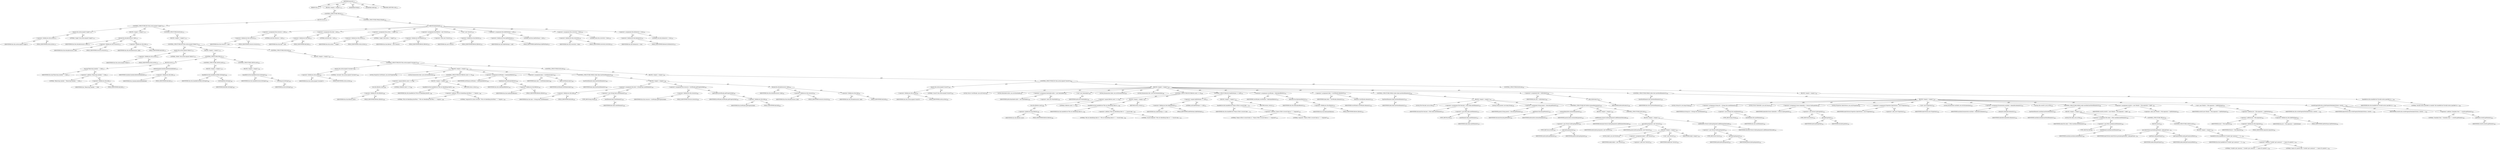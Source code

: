 digraph "execute" {  
"111669149697" [label = <(METHOD,execute)<SUB>171</SUB>> ]
"115964116992" [label = <(PARAM,this)<SUB>171</SUB>> ]
"25769803777" [label = <(BLOCK,&lt;empty&gt;,&lt;empty&gt;)<SUB>171</SUB>> ]
"47244640256" [label = <(CONTROL_STRUCTURE,TRY,try)<SUB>172</SUB>> ]
"25769803778" [label = <(BLOCK,try,try)<SUB>172</SUB>> ]
"47244640257" [label = <(CONTROL_STRUCTURE,IF,if (this.action.equals(&quot;single&quot;)))<SUB>173</SUB>> ]
"30064771084" [label = <(equals,this.action.equals(&quot;single&quot;))<SUB>173</SUB>> ]
"30064771085" [label = <(&lt;operator&gt;.fieldAccess,this.action)<SUB>173</SUB>> ]
"68719476781" [label = <(IDENTIFIER,this,this.action.equals(&quot;single&quot;))> ]
"55834574853" [label = <(FIELD_IDENTIFIER,action,action)<SUB>173</SUB>> ]
"90194313219" [label = <(LITERAL,&quot;single&quot;,this.action.equals(&quot;single&quot;))<SUB>173</SUB>> ]
"25769803779" [label = <(BLOCK,&lt;empty&gt;,&lt;empty&gt;)<SUB>173</SUB>> ]
"30064771086" [label = <(doLink,this.doLink(resource, link))<SUB>174</SUB>> ]
"68719476736" [label = <(IDENTIFIER,this,this.doLink(resource, link))<SUB>174</SUB>> ]
"30064771087" [label = <(&lt;operator&gt;.fieldAccess,this.resource)<SUB>174</SUB>> ]
"68719476782" [label = <(IDENTIFIER,this,this.doLink(resource, link))> ]
"55834574854" [label = <(FIELD_IDENTIFIER,resource,resource)<SUB>174</SUB>> ]
"30064771088" [label = <(&lt;operator&gt;.fieldAccess,this.link)<SUB>174</SUB>> ]
"68719476783" [label = <(IDENTIFIER,this,this.doLink(resource, link))> ]
"55834574855" [label = <(FIELD_IDENTIFIER,link,link)<SUB>174</SUB>> ]
"47244640258" [label = <(CONTROL_STRUCTURE,ELSE,else)<SUB>175</SUB>> ]
"25769803780" [label = <(BLOCK,&lt;empty&gt;,&lt;empty&gt;)<SUB>175</SUB>> ]
"47244640259" [label = <(CONTROL_STRUCTURE,IF,if (this.action.equals(&quot;delete&quot;)))<SUB>175</SUB>> ]
"30064771089" [label = <(equals,this.action.equals(&quot;delete&quot;))<SUB>175</SUB>> ]
"30064771090" [label = <(&lt;operator&gt;.fieldAccess,this.action)<SUB>175</SUB>> ]
"68719476784" [label = <(IDENTIFIER,this,this.action.equals(&quot;delete&quot;))> ]
"55834574856" [label = <(FIELD_IDENTIFIER,action,action)<SUB>175</SUB>> ]
"90194313220" [label = <(LITERAL,&quot;delete&quot;,this.action.equals(&quot;delete&quot;))<SUB>175</SUB>> ]
"25769803781" [label = <(BLOCK,&lt;empty&gt;,&lt;empty&gt;)<SUB>175</SUB>> ]
"47244640260" [label = <(CONTROL_STRUCTURE,TRY,try)<SUB>176</SUB>> ]
"25769803782" [label = <(BLOCK,try,try)<SUB>176</SUB>> ]
"30064771091" [label = <(log,log(&quot;Removing symlink: &quot; + link))<SUB>177</SUB>> ]
"68719476737" [label = <(IDENTIFIER,this,log(&quot;Removing symlink: &quot; + link))<SUB>177</SUB>> ]
"30064771092" [label = <(&lt;operator&gt;.addition,&quot;Removing symlink: &quot; + link)<SUB>177</SUB>> ]
"90194313221" [label = <(LITERAL,&quot;Removing symlink: &quot;,&quot;Removing symlink: &quot; + link)<SUB>177</SUB>> ]
"30064771093" [label = <(&lt;operator&gt;.fieldAccess,this.link)<SUB>177</SUB>> ]
"68719476785" [label = <(IDENTIFIER,this,&quot;Removing symlink: &quot; + link)> ]
"55834574857" [label = <(FIELD_IDENTIFIER,link,link)<SUB>177</SUB>> ]
"30064771094" [label = <(deleteSymlink,Symlink.deleteSymlink(link))<SUB>178</SUB>> ]
"68719476786" [label = <(IDENTIFIER,Symlink,Symlink.deleteSymlink(link))<SUB>178</SUB>> ]
"30064771095" [label = <(&lt;operator&gt;.fieldAccess,this.link)<SUB>178</SUB>> ]
"68719476787" [label = <(IDENTIFIER,this,Symlink.deleteSymlink(link))> ]
"55834574858" [label = <(FIELD_IDENTIFIER,link,link)<SUB>178</SUB>> ]
"47244640261" [label = <(CONTROL_STRUCTURE,CATCH,catch)<SUB>179</SUB>> ]
"25769803783" [label = <(BLOCK,&lt;empty&gt;,&lt;empty&gt;)<SUB>179</SUB>> ]
"30064771096" [label = <(handleError,this.handleError(fnfe.toString()))<SUB>180</SUB>> ]
"68719476738" [label = <(IDENTIFIER,this,this.handleError(fnfe.toString()))<SUB>180</SUB>> ]
"30064771097" [label = <(toString,fnfe.toString())<SUB>180</SUB>> ]
"68719476788" [label = <(IDENTIFIER,fnfe,fnfe.toString())<SUB>180</SUB>> ]
"47244640262" [label = <(CONTROL_STRUCTURE,CATCH,catch)<SUB>181</SUB>> ]
"25769803784" [label = <(BLOCK,&lt;empty&gt;,&lt;empty&gt;)<SUB>181</SUB>> ]
"30064771098" [label = <(handleError,this.handleError(ioe.toString()))<SUB>182</SUB>> ]
"68719476739" [label = <(IDENTIFIER,this,this.handleError(ioe.toString()))<SUB>182</SUB>> ]
"30064771099" [label = <(toString,ioe.toString())<SUB>182</SUB>> ]
"68719476789" [label = <(IDENTIFIER,ioe,ioe.toString())<SUB>182</SUB>> ]
"47244640263" [label = <(CONTROL_STRUCTURE,ELSE,else)<SUB>184</SUB>> ]
"25769803785" [label = <(BLOCK,&lt;empty&gt;,&lt;empty&gt;)<SUB>184</SUB>> ]
"47244640264" [label = <(CONTROL_STRUCTURE,IF,if (this.action.equals(&quot;recreate&quot;)))<SUB>184</SUB>> ]
"30064771100" [label = <(equals,this.action.equals(&quot;recreate&quot;))<SUB>184</SUB>> ]
"30064771101" [label = <(&lt;operator&gt;.fieldAccess,this.action)<SUB>184</SUB>> ]
"68719476790" [label = <(IDENTIFIER,this,this.action.equals(&quot;recreate&quot;))> ]
"55834574859" [label = <(FIELD_IDENTIFIER,action,action)<SUB>184</SUB>> ]
"90194313222" [label = <(LITERAL,&quot;recreate&quot;,this.action.equals(&quot;recreate&quot;))<SUB>184</SUB>> ]
"25769803786" [label = <(BLOCK,&lt;empty&gt;,&lt;empty&gt;)<SUB>184</SUB>> ]
"94489280512" [label = <(LOCAL,Properties listOfLinks: java.util.Properties)<SUB>185</SUB>> ]
"94489280513" [label = <(LOCAL,Enumeration keys: java.util.Enumeration)<SUB>186</SUB>> ]
"47244640265" [label = <(CONTROL_STRUCTURE,IF,if (fileSets.size() == 0))<SUB>188</SUB>> ]
"30064771102" [label = <(&lt;operator&gt;.equals,fileSets.size() == 0)<SUB>188</SUB>> ]
"30064771103" [label = <(size,this.fileSets.size())<SUB>188</SUB>> ]
"30064771104" [label = <(&lt;operator&gt;.fieldAccess,this.fileSets)<SUB>188</SUB>> ]
"68719476791" [label = <(IDENTIFIER,this,this.fileSets.size())> ]
"55834574860" [label = <(FIELD_IDENTIFIER,fileSets,fileSets)<SUB>188</SUB>> ]
"90194313223" [label = <(LITERAL,0,fileSets.size() == 0)<SUB>188</SUB>> ]
"25769803787" [label = <(BLOCK,&lt;empty&gt;,&lt;empty&gt;)<SUB>188</SUB>> ]
"30064771105" [label = <(handleError,this.handleError(&quot;File set identifying link fil...)<SUB>189</SUB>> ]
"68719476740" [label = <(IDENTIFIER,this,this.handleError(&quot;File set identifying link fil...)<SUB>189</SUB>> ]
"30064771106" [label = <(&lt;operator&gt;.addition,&quot;File set identifying link file(s) &quot; + &quot;require...)<SUB>189</SUB>> ]
"90194313224" [label = <(LITERAL,&quot;File set identifying link file(s) &quot;,&quot;File set identifying link file(s) &quot; + &quot;require...)<SUB>189</SUB>> ]
"90194313225" [label = <(LITERAL,&quot;required for action recreate&quot;,&quot;File set identifying link file(s) &quot; + &quot;require...)<SUB>190</SUB>> ]
"146028888064" [label = <(RETURN,return;,return;)<SUB>191</SUB>> ]
"30064771107" [label = <(&lt;operator&gt;.assignment,listOfLinks = loadLinks(fileSets))<SUB>194</SUB>> ]
"68719476792" [label = <(IDENTIFIER,listOfLinks,listOfLinks = loadLinks(fileSets))<SUB>194</SUB>> ]
"30064771108" [label = <(loadLinks,this.loadLinks(fileSets))<SUB>194</SUB>> ]
"68719476741" [label = <(IDENTIFIER,this,this.loadLinks(fileSets))<SUB>194</SUB>> ]
"30064771109" [label = <(&lt;operator&gt;.fieldAccess,this.fileSets)<SUB>194</SUB>> ]
"68719476793" [label = <(IDENTIFIER,this,this.loadLinks(fileSets))> ]
"55834574861" [label = <(FIELD_IDENTIFIER,fileSets,fileSets)<SUB>194</SUB>> ]
"30064771110" [label = <(&lt;operator&gt;.assignment,keys = listOfLinks.keys())<SUB>196</SUB>> ]
"68719476794" [label = <(IDENTIFIER,keys,keys = listOfLinks.keys())<SUB>196</SUB>> ]
"30064771111" [label = <(keys,listOfLinks.keys())<SUB>196</SUB>> ]
"68719476795" [label = <(IDENTIFIER,listOfLinks,listOfLinks.keys())<SUB>196</SUB>> ]
"47244640266" [label = <(CONTROL_STRUCTURE,WHILE,while (keys.hasMoreElements()))<SUB>198</SUB>> ]
"30064771112" [label = <(hasMoreElements,keys.hasMoreElements())<SUB>198</SUB>> ]
"68719476796" [label = <(IDENTIFIER,keys,keys.hasMoreElements())<SUB>198</SUB>> ]
"25769803788" [label = <(BLOCK,&lt;empty&gt;,&lt;empty&gt;)<SUB>198</SUB>> ]
"30064771113" [label = <(&lt;operator&gt;.assignment,this.link = (String) keys.nextElement())<SUB>199</SUB>> ]
"30064771114" [label = <(&lt;operator&gt;.fieldAccess,this.link)<SUB>199</SUB>> ]
"68719476797" [label = <(IDENTIFIER,this,this.link = (String) keys.nextElement())> ]
"55834574862" [label = <(FIELD_IDENTIFIER,link,link)<SUB>199</SUB>> ]
"30064771115" [label = <(&lt;operator&gt;.cast,(String) keys.nextElement())<SUB>199</SUB>> ]
"180388626432" [label = <(TYPE_REF,String,String)<SUB>199</SUB>> ]
"30064771116" [label = <(nextElement,keys.nextElement())<SUB>199</SUB>> ]
"68719476798" [label = <(IDENTIFIER,keys,keys.nextElement())<SUB>199</SUB>> ]
"30064771117" [label = <(&lt;operator&gt;.assignment,this.resource = listOfLinks.getProperty(link))<SUB>200</SUB>> ]
"30064771118" [label = <(&lt;operator&gt;.fieldAccess,this.resource)<SUB>200</SUB>> ]
"68719476799" [label = <(IDENTIFIER,this,this.resource = listOfLinks.getProperty(link))> ]
"55834574863" [label = <(FIELD_IDENTIFIER,resource,resource)<SUB>200</SUB>> ]
"30064771119" [label = <(getProperty,listOfLinks.getProperty(link))<SUB>200</SUB>> ]
"68719476800" [label = <(IDENTIFIER,listOfLinks,listOfLinks.getProperty(link))<SUB>200</SUB>> ]
"30064771120" [label = <(&lt;operator&gt;.fieldAccess,this.link)<SUB>200</SUB>> ]
"68719476801" [label = <(IDENTIFIER,this,listOfLinks.getProperty(link))> ]
"55834574864" [label = <(FIELD_IDENTIFIER,link,link)<SUB>200</SUB>> ]
"30064771121" [label = <(doLink,this.doLink(resource, link))<SUB>201</SUB>> ]
"68719476742" [label = <(IDENTIFIER,this,this.doLink(resource, link))<SUB>201</SUB>> ]
"30064771122" [label = <(&lt;operator&gt;.fieldAccess,this.resource)<SUB>201</SUB>> ]
"68719476802" [label = <(IDENTIFIER,this,this.doLink(resource, link))> ]
"55834574865" [label = <(FIELD_IDENTIFIER,resource,resource)<SUB>201</SUB>> ]
"30064771123" [label = <(&lt;operator&gt;.fieldAccess,this.link)<SUB>201</SUB>> ]
"68719476803" [label = <(IDENTIFIER,this,this.doLink(resource, link))> ]
"55834574866" [label = <(FIELD_IDENTIFIER,link,link)<SUB>201</SUB>> ]
"47244640267" [label = <(CONTROL_STRUCTURE,ELSE,else)<SUB>203</SUB>> ]
"25769803789" [label = <(BLOCK,&lt;empty&gt;,&lt;empty&gt;)<SUB>203</SUB>> ]
"47244640268" [label = <(CONTROL_STRUCTURE,IF,if (this.action.equals(&quot;record&quot;)))<SUB>203</SUB>> ]
"30064771124" [label = <(equals,this.action.equals(&quot;record&quot;))<SUB>203</SUB>> ]
"30064771125" [label = <(&lt;operator&gt;.fieldAccess,this.action)<SUB>203</SUB>> ]
"68719476804" [label = <(IDENTIFIER,this,this.action.equals(&quot;record&quot;))> ]
"55834574867" [label = <(FIELD_IDENTIFIER,action,action)<SUB>203</SUB>> ]
"90194313226" [label = <(LITERAL,&quot;record&quot;,this.action.equals(&quot;record&quot;))<SUB>203</SUB>> ]
"25769803790" [label = <(BLOCK,&lt;empty&gt;,&lt;empty&gt;)<SUB>203</SUB>> ]
"94489280514" [label = <(LOCAL,Vector vectOfLinks: java.util.Vector)<SUB>204</SUB>> ]
"94489280515" [label = <(LOCAL,Hashtable byDir: java.util.Hashtable)<SUB>205</SUB>> ]
"30064771126" [label = <(&lt;operator&gt;.assignment,Hashtable byDir = new Hashtable())<SUB>205</SUB>> ]
"68719476805" [label = <(IDENTIFIER,byDir,Hashtable byDir = new Hashtable())<SUB>205</SUB>> ]
"30064771127" [label = <(&lt;operator&gt;.alloc,new Hashtable())<SUB>205</SUB>> ]
"30064771128" [label = <(&lt;init&gt;,new Hashtable())<SUB>205</SUB>> ]
"68719476806" [label = <(IDENTIFIER,byDir,new Hashtable())<SUB>205</SUB>> ]
"94489280516" [label = <(LOCAL,Enumeration links: java.util.Enumeration)<SUB>206</SUB>> ]
"94489280517" [label = <(LOCAL,Enumeration dirs: java.util.Enumeration)<SUB>206</SUB>> ]
"47244640269" [label = <(CONTROL_STRUCTURE,IF,if (fileSets.size() == 0))<SUB>208</SUB>> ]
"30064771129" [label = <(&lt;operator&gt;.equals,fileSets.size() == 0)<SUB>208</SUB>> ]
"30064771130" [label = <(size,this.fileSets.size())<SUB>208</SUB>> ]
"30064771131" [label = <(&lt;operator&gt;.fieldAccess,this.fileSets)<SUB>208</SUB>> ]
"68719476807" [label = <(IDENTIFIER,this,this.fileSets.size())> ]
"55834574868" [label = <(FIELD_IDENTIFIER,fileSets,fileSets)<SUB>208</SUB>> ]
"90194313227" [label = <(LITERAL,0,fileSets.size() == 0)<SUB>208</SUB>> ]
"25769803791" [label = <(BLOCK,&lt;empty&gt;,&lt;empty&gt;)<SUB>208</SUB>> ]
"30064771132" [label = <(handleError,this.handleError(&quot;File set identifying links to...)<SUB>209</SUB>> ]
"68719476743" [label = <(IDENTIFIER,this,this.handleError(&quot;File set identifying links to...)<SUB>209</SUB>> ]
"30064771133" [label = <(&lt;operator&gt;.addition,&quot;File set identifying links to &quot; + &quot;record requ...)<SUB>209</SUB>> ]
"90194313228" [label = <(LITERAL,&quot;File set identifying links to &quot;,&quot;File set identifying links to &quot; + &quot;record requ...)<SUB>209</SUB>> ]
"90194313229" [label = <(LITERAL,&quot;record required&quot;,&quot;File set identifying links to &quot; + &quot;record requ...)<SUB>210</SUB>> ]
"146028888065" [label = <(RETURN,return;,return;)<SUB>211</SUB>> ]
"47244640270" [label = <(CONTROL_STRUCTURE,IF,if (linkFileName == null))<SUB>214</SUB>> ]
"30064771134" [label = <(&lt;operator&gt;.equals,linkFileName == null)<SUB>214</SUB>> ]
"30064771135" [label = <(&lt;operator&gt;.fieldAccess,this.linkFileName)<SUB>214</SUB>> ]
"68719476808" [label = <(IDENTIFIER,this,linkFileName == null)> ]
"55834574869" [label = <(FIELD_IDENTIFIER,linkFileName,linkFileName)<SUB>214</SUB>> ]
"90194313230" [label = <(LITERAL,null,linkFileName == null)<SUB>214</SUB>> ]
"25769803792" [label = <(BLOCK,&lt;empty&gt;,&lt;empty&gt;)<SUB>214</SUB>> ]
"30064771136" [label = <(handleError,this.handleError(&quot;Name of file to record links ...)<SUB>215</SUB>> ]
"68719476744" [label = <(IDENTIFIER,this,this.handleError(&quot;Name of file to record links ...)<SUB>215</SUB>> ]
"30064771137" [label = <(&lt;operator&gt;.addition,&quot;Name of file to record links in &quot; + &quot;required&quot;)<SUB>215</SUB>> ]
"90194313231" [label = <(LITERAL,&quot;Name of file to record links in &quot;,&quot;Name of file to record links in &quot; + &quot;required&quot;)<SUB>215</SUB>> ]
"90194313232" [label = <(LITERAL,&quot;required&quot;,&quot;Name of file to record links in &quot; + &quot;required&quot;)<SUB>216</SUB>> ]
"146028888066" [label = <(RETURN,return;,return;)<SUB>217</SUB>> ]
"30064771138" [label = <(&lt;operator&gt;.assignment,vectOfLinks = findLinks(fileSets))<SUB>222</SUB>> ]
"68719476809" [label = <(IDENTIFIER,vectOfLinks,vectOfLinks = findLinks(fileSets))<SUB>222</SUB>> ]
"30064771139" [label = <(findLinks,this.findLinks(fileSets))<SUB>222</SUB>> ]
"68719476745" [label = <(IDENTIFIER,this,this.findLinks(fileSets))<SUB>222</SUB>> ]
"30064771140" [label = <(&lt;operator&gt;.fieldAccess,this.fileSets)<SUB>222</SUB>> ]
"68719476810" [label = <(IDENTIFIER,this,this.findLinks(fileSets))> ]
"55834574870" [label = <(FIELD_IDENTIFIER,fileSets,fileSets)<SUB>222</SUB>> ]
"30064771141" [label = <(&lt;operator&gt;.assignment,links = vectOfLinks.elements())<SUB>225</SUB>> ]
"68719476811" [label = <(IDENTIFIER,links,links = vectOfLinks.elements())<SUB>225</SUB>> ]
"30064771142" [label = <(elements,vectOfLinks.elements())<SUB>225</SUB>> ]
"68719476812" [label = <(IDENTIFIER,vectOfLinks,vectOfLinks.elements())<SUB>225</SUB>> ]
"47244640271" [label = <(CONTROL_STRUCTURE,WHILE,while (links.hasMoreElements()))<SUB>226</SUB>> ]
"30064771143" [label = <(hasMoreElements,links.hasMoreElements())<SUB>226</SUB>> ]
"68719476813" [label = <(IDENTIFIER,links,links.hasMoreElements())<SUB>226</SUB>> ]
"25769803793" [label = <(BLOCK,&lt;empty&gt;,&lt;empty&gt;)<SUB>226</SUB>> ]
"94489280518" [label = <(LOCAL,File thisLink: java.io.File)<SUB>227</SUB>> ]
"30064771144" [label = <(&lt;operator&gt;.assignment,File thisLink = (File) links.nextElement())<SUB>227</SUB>> ]
"68719476814" [label = <(IDENTIFIER,thisLink,File thisLink = (File) links.nextElement())<SUB>227</SUB>> ]
"30064771145" [label = <(&lt;operator&gt;.cast,(File) links.nextElement())<SUB>227</SUB>> ]
"180388626433" [label = <(TYPE_REF,File,File)<SUB>227</SUB>> ]
"30064771146" [label = <(nextElement,links.nextElement())<SUB>227</SUB>> ]
"68719476815" [label = <(IDENTIFIER,links,links.nextElement())<SUB>227</SUB>> ]
"94489280519" [label = <(LOCAL,String parent: java.lang.String)<SUB>228</SUB>> ]
"30064771147" [label = <(&lt;operator&gt;.assignment,String parent = thisLink.getParent())<SUB>228</SUB>> ]
"68719476816" [label = <(IDENTIFIER,parent,String parent = thisLink.getParent())<SUB>228</SUB>> ]
"30064771148" [label = <(getParent,thisLink.getParent())<SUB>228</SUB>> ]
"68719476817" [label = <(IDENTIFIER,thisLink,thisLink.getParent())<SUB>228</SUB>> ]
"47244640272" [label = <(CONTROL_STRUCTURE,IF,if (byDir.containsKey(parent)))<SUB>229</SUB>> ]
"30064771149" [label = <(containsKey,byDir.containsKey(parent))<SUB>229</SUB>> ]
"68719476818" [label = <(IDENTIFIER,byDir,byDir.containsKey(parent))<SUB>229</SUB>> ]
"68719476819" [label = <(IDENTIFIER,parent,byDir.containsKey(parent))<SUB>229</SUB>> ]
"25769803794" [label = <(BLOCK,&lt;empty&gt;,&lt;empty&gt;)<SUB>229</SUB>> ]
"30064771150" [label = <(addElement,(Vector) byDir.get(parent).addElement(thisLink))<SUB>230</SUB>> ]
"30064771151" [label = <(&lt;operator&gt;.cast,(Vector) byDir.get(parent))<SUB>230</SUB>> ]
"180388626434" [label = <(TYPE_REF,Vector,Vector)<SUB>230</SUB>> ]
"30064771152" [label = <(get,byDir.get(parent))<SUB>230</SUB>> ]
"68719476820" [label = <(IDENTIFIER,byDir,byDir.get(parent))<SUB>230</SUB>> ]
"68719476821" [label = <(IDENTIFIER,parent,byDir.get(parent))<SUB>230</SUB>> ]
"68719476822" [label = <(IDENTIFIER,thisLink,(Vector) byDir.get(parent).addElement(thisLink))<SUB>230</SUB>> ]
"47244640273" [label = <(CONTROL_STRUCTURE,ELSE,else)<SUB>231</SUB>> ]
"25769803795" [label = <(BLOCK,&lt;empty&gt;,&lt;empty&gt;)<SUB>231</SUB>> ]
"30064771153" [label = <(put,byDir.put(parent, new Vector()))<SUB>232</SUB>> ]
"68719476823" [label = <(IDENTIFIER,byDir,byDir.put(parent, new Vector()))<SUB>232</SUB>> ]
"68719476824" [label = <(IDENTIFIER,parent,byDir.put(parent, new Vector()))<SUB>232</SUB>> ]
"25769803796" [label = <(BLOCK,&lt;empty&gt;,&lt;empty&gt;)<SUB>232</SUB>> ]
"94489280520" [label = <(LOCAL,$obj0: java.util.Vector)<SUB>232</SUB>> ]
"30064771154" [label = <(&lt;operator&gt;.assignment,$obj0 = new Vector())<SUB>232</SUB>> ]
"68719476825" [label = <(IDENTIFIER,$obj0,$obj0 = new Vector())<SUB>232</SUB>> ]
"30064771155" [label = <(&lt;operator&gt;.alloc,new Vector())<SUB>232</SUB>> ]
"30064771156" [label = <(&lt;init&gt;,new Vector())<SUB>232</SUB>> ]
"68719476826" [label = <(IDENTIFIER,$obj0,new Vector())<SUB>232</SUB>> ]
"68719476827" [label = <(IDENTIFIER,$obj0,&lt;empty&gt;)<SUB>232</SUB>> ]
"30064771157" [label = <(addElement,(Vector) byDir.get(parent).addElement(thisLink))<SUB>233</SUB>> ]
"30064771158" [label = <(&lt;operator&gt;.cast,(Vector) byDir.get(parent))<SUB>233</SUB>> ]
"180388626435" [label = <(TYPE_REF,Vector,Vector)<SUB>233</SUB>> ]
"30064771159" [label = <(get,byDir.get(parent))<SUB>233</SUB>> ]
"68719476828" [label = <(IDENTIFIER,byDir,byDir.get(parent))<SUB>233</SUB>> ]
"68719476829" [label = <(IDENTIFIER,parent,byDir.get(parent))<SUB>233</SUB>> ]
"68719476830" [label = <(IDENTIFIER,thisLink,(Vector) byDir.get(parent).addElement(thisLink))<SUB>233</SUB>> ]
"30064771160" [label = <(&lt;operator&gt;.assignment,dirs = byDir.keys())<SUB>238</SUB>> ]
"68719476831" [label = <(IDENTIFIER,dirs,dirs = byDir.keys())<SUB>238</SUB>> ]
"30064771161" [label = <(keys,byDir.keys())<SUB>238</SUB>> ]
"68719476832" [label = <(IDENTIFIER,byDir,byDir.keys())<SUB>238</SUB>> ]
"47244640274" [label = <(CONTROL_STRUCTURE,WHILE,while (dirs.hasMoreElements()))<SUB>239</SUB>> ]
"30064771162" [label = <(hasMoreElements,dirs.hasMoreElements())<SUB>239</SUB>> ]
"68719476833" [label = <(IDENTIFIER,dirs,dirs.hasMoreElements())<SUB>239</SUB>> ]
"25769803797" [label = <(BLOCK,&lt;empty&gt;,&lt;empty&gt;)<SUB>239</SUB>> ]
"94489280521" [label = <(LOCAL,String dir: java.lang.String)<SUB>240</SUB>> ]
"30064771163" [label = <(&lt;operator&gt;.assignment,String dir = (String) dirs.nextElement())<SUB>240</SUB>> ]
"68719476834" [label = <(IDENTIFIER,dir,String dir = (String) dirs.nextElement())<SUB>240</SUB>> ]
"30064771164" [label = <(&lt;operator&gt;.cast,(String) dirs.nextElement())<SUB>240</SUB>> ]
"180388626436" [label = <(TYPE_REF,String,String)<SUB>240</SUB>> ]
"30064771165" [label = <(nextElement,dirs.nextElement())<SUB>240</SUB>> ]
"68719476835" [label = <(IDENTIFIER,dirs,dirs.nextElement())<SUB>240</SUB>> ]
"94489280522" [label = <(LOCAL,Vector linksInDir: java.util.Vector)<SUB>241</SUB>> ]
"30064771166" [label = <(&lt;operator&gt;.assignment,Vector linksInDir = (Vector) byDir.get(dir))<SUB>241</SUB>> ]
"68719476836" [label = <(IDENTIFIER,linksInDir,Vector linksInDir = (Vector) byDir.get(dir))<SUB>241</SUB>> ]
"30064771167" [label = <(&lt;operator&gt;.cast,(Vector) byDir.get(dir))<SUB>241</SUB>> ]
"180388626437" [label = <(TYPE_REF,Vector,Vector)<SUB>241</SUB>> ]
"30064771168" [label = <(get,byDir.get(dir))<SUB>241</SUB>> ]
"68719476837" [label = <(IDENTIFIER,byDir,byDir.get(dir))<SUB>241</SUB>> ]
"68719476838" [label = <(IDENTIFIER,dir,byDir.get(dir))<SUB>241</SUB>> ]
"94489280523" [label = <(LOCAL,Properties linksToStore: java.util.Properties)<SUB>242</SUB>> ]
"30064771169" [label = <(&lt;operator&gt;.assignment,Properties linksToStore = new Properties())<SUB>242</SUB>> ]
"68719476839" [label = <(IDENTIFIER,linksToStore,Properties linksToStore = new Properties())<SUB>242</SUB>> ]
"30064771170" [label = <(&lt;operator&gt;.alloc,new Properties())<SUB>242</SUB>> ]
"30064771171" [label = <(&lt;init&gt;,new Properties())<SUB>242</SUB>> ]
"68719476840" [label = <(IDENTIFIER,linksToStore,new Properties())<SUB>242</SUB>> ]
"94489280524" [label = <(LOCAL,Enumeration eachlink: java.util.Enumeration)<SUB>243</SUB>> ]
"30064771172" [label = <(&lt;operator&gt;.assignment,Enumeration eachlink = linksInDir.elements())<SUB>243</SUB>> ]
"68719476841" [label = <(IDENTIFIER,eachlink,Enumeration eachlink = linksInDir.elements())<SUB>243</SUB>> ]
"30064771173" [label = <(elements,linksInDir.elements())<SUB>243</SUB>> ]
"68719476842" [label = <(IDENTIFIER,linksInDir,linksInDir.elements())<SUB>243</SUB>> ]
"94489280525" [label = <(LOCAL,File writeTo: java.io.File)<SUB>244</SUB>> ]
"47244640275" [label = <(CONTROL_STRUCTURE,WHILE,while (eachlink.hasMoreElements()))<SUB>248</SUB>> ]
"30064771174" [label = <(hasMoreElements,eachlink.hasMoreElements())<SUB>248</SUB>> ]
"68719476843" [label = <(IDENTIFIER,eachlink,eachlink.hasMoreElements())<SUB>248</SUB>> ]
"25769803798" [label = <(BLOCK,&lt;empty&gt;,&lt;empty&gt;)<SUB>248</SUB>> ]
"94489280526" [label = <(LOCAL,File alink: java.io.File)<SUB>249</SUB>> ]
"30064771175" [label = <(&lt;operator&gt;.assignment,File alink = (File) eachlink.nextElement())<SUB>249</SUB>> ]
"68719476844" [label = <(IDENTIFIER,alink,File alink = (File) eachlink.nextElement())<SUB>249</SUB>> ]
"30064771176" [label = <(&lt;operator&gt;.cast,(File) eachlink.nextElement())<SUB>249</SUB>> ]
"180388626438" [label = <(TYPE_REF,File,File)<SUB>249</SUB>> ]
"30064771177" [label = <(nextElement,eachlink.nextElement())<SUB>249</SUB>> ]
"68719476845" [label = <(IDENTIFIER,eachlink,eachlink.nextElement())<SUB>249</SUB>> ]
"47244640276" [label = <(CONTROL_STRUCTURE,TRY,try)<SUB>250</SUB>> ]
"25769803799" [label = <(BLOCK,try,try)<SUB>250</SUB>> ]
"30064771178" [label = <(put,linksToStore.put(alink.getName(), alink.getCano...)<SUB>251</SUB>> ]
"68719476846" [label = <(IDENTIFIER,linksToStore,linksToStore.put(alink.getName(), alink.getCano...)<SUB>251</SUB>> ]
"30064771179" [label = <(getName,alink.getName())<SUB>251</SUB>> ]
"68719476847" [label = <(IDENTIFIER,alink,alink.getName())<SUB>251</SUB>> ]
"30064771180" [label = <(getCanonicalPath,alink.getCanonicalPath())<SUB>252</SUB>> ]
"68719476848" [label = <(IDENTIFIER,alink,alink.getCanonicalPath())<SUB>252</SUB>> ]
"47244640277" [label = <(CONTROL_STRUCTURE,CATCH,catch)<SUB>253</SUB>> ]
"25769803800" [label = <(BLOCK,&lt;empty&gt;,&lt;empty&gt;)<SUB>253</SUB>> ]
"30064771181" [label = <(handleError,this.handleError(&quot;Couldn't get canonical &quot; + &quot;n...)<SUB>254</SUB>> ]
"68719476746" [label = <(IDENTIFIER,this,this.handleError(&quot;Couldn't get canonical &quot; + &quot;n...)<SUB>254</SUB>> ]
"30064771182" [label = <(&lt;operator&gt;.addition,&quot;Couldn't get canonical &quot; + &quot;name of a parent l...)<SUB>254</SUB>> ]
"90194313233" [label = <(LITERAL,&quot;Couldn't get canonical &quot;,&quot;Couldn't get canonical &quot; + &quot;name of a parent l...)<SUB>254</SUB>> ]
"90194313234" [label = <(LITERAL,&quot;name of a parent link&quot;,&quot;Couldn't get canonical &quot; + &quot;name of a parent l...)<SUB>255</SUB>> ]
"30064771183" [label = <(&lt;operator&gt;.assignment,writeTo = new File(dir + File.separator + linkF...)<SUB>261</SUB>> ]
"68719476849" [label = <(IDENTIFIER,writeTo,writeTo = new File(dir + File.separator + linkF...)<SUB>261</SUB>> ]
"30064771184" [label = <(&lt;operator&gt;.alloc,new File(dir + File.separator + linkFileName))<SUB>261</SUB>> ]
"30064771185" [label = <(&lt;init&gt;,new File(dir + File.separator + linkFileName))<SUB>261</SUB>> ]
"68719476850" [label = <(IDENTIFIER,writeTo,new File(dir + File.separator + linkFileName))<SUB>261</SUB>> ]
"30064771186" [label = <(&lt;operator&gt;.addition,dir + File.separator + linkFileName)<SUB>261</SUB>> ]
"30064771187" [label = <(&lt;operator&gt;.addition,dir + File.separator)<SUB>261</SUB>> ]
"68719476851" [label = <(IDENTIFIER,dir,dir + File.separator)<SUB>261</SUB>> ]
"30064771188" [label = <(&lt;operator&gt;.fieldAccess,File.separator)<SUB>261</SUB>> ]
"68719476852" [label = <(IDENTIFIER,File,dir + File.separator)<SUB>261</SUB>> ]
"55834574871" [label = <(FIELD_IDENTIFIER,separator,separator)<SUB>261</SUB>> ]
"30064771189" [label = <(&lt;operator&gt;.fieldAccess,this.linkFileName)<SUB>262</SUB>> ]
"68719476853" [label = <(IDENTIFIER,this,dir + File.separator + linkFileName)> ]
"55834574872" [label = <(FIELD_IDENTIFIER,linkFileName,linkFileName)<SUB>262</SUB>> ]
"30064771190" [label = <(writePropertyFile,this.writePropertyFile(linksToStore, writeTo, &quot;...)<SUB>264</SUB>> ]
"68719476747" [label = <(IDENTIFIER,this,this.writePropertyFile(linksToStore, writeTo, &quot;...)<SUB>264</SUB>> ]
"68719476854" [label = <(IDENTIFIER,linksToStore,this.writePropertyFile(linksToStore, writeTo, &quot;...)<SUB>264</SUB>> ]
"68719476855" [label = <(IDENTIFIER,writeTo,this.writePropertyFile(linksToStore, writeTo, &quot;...)<SUB>264</SUB>> ]
"30064771191" [label = <(&lt;operator&gt;.addition,&quot;Symlinks from &quot; + writeTo.getParent())<SUB>265</SUB>> ]
"90194313235" [label = <(LITERAL,&quot;Symlinks from &quot;,&quot;Symlinks from &quot; + writeTo.getParent())<SUB>265</SUB>> ]
"30064771192" [label = <(getParent,writeTo.getParent())<SUB>265</SUB>> ]
"68719476856" [label = <(IDENTIFIER,writeTo,writeTo.getParent())<SUB>265</SUB>> ]
"47244640278" [label = <(CONTROL_STRUCTURE,ELSE,else)<SUB>267</SUB>> ]
"25769803801" [label = <(BLOCK,&lt;empty&gt;,&lt;empty&gt;)<SUB>267</SUB>> ]
"30064771193" [label = <(handleError,this.handleError(&quot;Invalid action specified in s...)<SUB>268</SUB>> ]
"68719476748" [label = <(IDENTIFIER,this,this.handleError(&quot;Invalid action specified in s...)<SUB>268</SUB>> ]
"90194313236" [label = <(LITERAL,&quot;Invalid action specified in symlink&quot;,this.handleError(&quot;Invalid action specified in s...)<SUB>268</SUB>> ]
"47244640279" [label = <(CONTROL_STRUCTURE,FINALLY,finally)<SUB>270</SUB>> ]
"25769803802" [label = <(BLOCK,finally,finally)<SUB>270</SUB>> ]
"30064771194" [label = <(&lt;operator&gt;.assignment,this.resource = null)<SUB>273</SUB>> ]
"30064771195" [label = <(&lt;operator&gt;.fieldAccess,this.resource)<SUB>273</SUB>> ]
"68719476857" [label = <(IDENTIFIER,this,this.resource = null)> ]
"55834574873" [label = <(FIELD_IDENTIFIER,resource,resource)<SUB>273</SUB>> ]
"90194313237" [label = <(LITERAL,null,this.resource = null)<SUB>273</SUB>> ]
"30064771196" [label = <(&lt;operator&gt;.assignment,this.link = null)<SUB>274</SUB>> ]
"30064771197" [label = <(&lt;operator&gt;.fieldAccess,this.link)<SUB>274</SUB>> ]
"68719476858" [label = <(IDENTIFIER,this,this.link = null)> ]
"55834574874" [label = <(FIELD_IDENTIFIER,link,link)<SUB>274</SUB>> ]
"90194313238" [label = <(LITERAL,null,this.link = null)<SUB>274</SUB>> ]
"30064771198" [label = <(&lt;operator&gt;.assignment,this.action = &quot;single&quot;)<SUB>275</SUB>> ]
"30064771199" [label = <(&lt;operator&gt;.fieldAccess,this.action)<SUB>275</SUB>> ]
"68719476859" [label = <(IDENTIFIER,this,this.action = &quot;single&quot;)> ]
"55834574875" [label = <(FIELD_IDENTIFIER,action,action)<SUB>275</SUB>> ]
"90194313239" [label = <(LITERAL,&quot;single&quot;,this.action = &quot;single&quot;)<SUB>275</SUB>> ]
"30064771200" [label = <(&lt;operator&gt;.assignment,this.fileSets = new Vector())<SUB>276</SUB>> ]
"30064771201" [label = <(&lt;operator&gt;.fieldAccess,this.fileSets)<SUB>276</SUB>> ]
"68719476860" [label = <(IDENTIFIER,this,this.fileSets = new Vector())> ]
"55834574876" [label = <(FIELD_IDENTIFIER,fileSets,fileSets)<SUB>276</SUB>> ]
"30064771202" [label = <(&lt;operator&gt;.alloc,new Vector())<SUB>276</SUB>> ]
"30064771203" [label = <(&lt;init&gt;,new Vector())<SUB>276</SUB>> ]
"30064771204" [label = <(&lt;operator&gt;.fieldAccess,this.fileSets)<SUB>276</SUB>> ]
"68719476861" [label = <(IDENTIFIER,this,new Vector())> ]
"55834574877" [label = <(FIELD_IDENTIFIER,fileSets,fileSets)<SUB>276</SUB>> ]
"30064771205" [label = <(&lt;operator&gt;.assignment,this.linkFileName = null)<SUB>277</SUB>> ]
"30064771206" [label = <(&lt;operator&gt;.fieldAccess,this.linkFileName)<SUB>277</SUB>> ]
"68719476862" [label = <(IDENTIFIER,this,this.linkFileName = null)> ]
"55834574878" [label = <(FIELD_IDENTIFIER,linkFileName,linkFileName)<SUB>277</SUB>> ]
"90194313240" [label = <(LITERAL,null,this.linkFileName = null)<SUB>277</SUB>> ]
"30064771207" [label = <(&lt;operator&gt;.assignment,this.overwrite = false)<SUB>278</SUB>> ]
"30064771208" [label = <(&lt;operator&gt;.fieldAccess,this.overwrite)<SUB>278</SUB>> ]
"68719476863" [label = <(IDENTIFIER,this,this.overwrite = false)> ]
"55834574879" [label = <(FIELD_IDENTIFIER,overwrite,overwrite)<SUB>278</SUB>> ]
"90194313241" [label = <(LITERAL,false,this.overwrite = false)<SUB>278</SUB>> ]
"30064771209" [label = <(&lt;operator&gt;.assignment,this.failonerror = true)<SUB>279</SUB>> ]
"30064771210" [label = <(&lt;operator&gt;.fieldAccess,this.failonerror)<SUB>279</SUB>> ]
"68719476864" [label = <(IDENTIFIER,this,this.failonerror = true)> ]
"55834574880" [label = <(FIELD_IDENTIFIER,failonerror,failonerror)<SUB>279</SUB>> ]
"90194313242" [label = <(LITERAL,true,this.failonerror = true)<SUB>279</SUB>> ]
"133143986185" [label = <(MODIFIER,PUBLIC)> ]
"133143986186" [label = <(MODIFIER,VIRTUAL)> ]
"128849018881" [label = <(METHOD_RETURN,void)<SUB>171</SUB>> ]
  "111669149697" -> "115964116992"  [ label = "AST: "] 
  "111669149697" -> "25769803777"  [ label = "AST: "] 
  "111669149697" -> "133143986185"  [ label = "AST: "] 
  "111669149697" -> "133143986186"  [ label = "AST: "] 
  "111669149697" -> "128849018881"  [ label = "AST: "] 
  "25769803777" -> "47244640256"  [ label = "AST: "] 
  "47244640256" -> "25769803778"  [ label = "AST: "] 
  "47244640256" -> "47244640279"  [ label = "AST: "] 
  "25769803778" -> "47244640257"  [ label = "AST: "] 
  "47244640257" -> "30064771084"  [ label = "AST: "] 
  "47244640257" -> "25769803779"  [ label = "AST: "] 
  "47244640257" -> "47244640258"  [ label = "AST: "] 
  "30064771084" -> "30064771085"  [ label = "AST: "] 
  "30064771084" -> "90194313219"  [ label = "AST: "] 
  "30064771085" -> "68719476781"  [ label = "AST: "] 
  "30064771085" -> "55834574853"  [ label = "AST: "] 
  "25769803779" -> "30064771086"  [ label = "AST: "] 
  "30064771086" -> "68719476736"  [ label = "AST: "] 
  "30064771086" -> "30064771087"  [ label = "AST: "] 
  "30064771086" -> "30064771088"  [ label = "AST: "] 
  "30064771087" -> "68719476782"  [ label = "AST: "] 
  "30064771087" -> "55834574854"  [ label = "AST: "] 
  "30064771088" -> "68719476783"  [ label = "AST: "] 
  "30064771088" -> "55834574855"  [ label = "AST: "] 
  "47244640258" -> "25769803780"  [ label = "AST: "] 
  "25769803780" -> "47244640259"  [ label = "AST: "] 
  "47244640259" -> "30064771089"  [ label = "AST: "] 
  "47244640259" -> "25769803781"  [ label = "AST: "] 
  "47244640259" -> "47244640263"  [ label = "AST: "] 
  "30064771089" -> "30064771090"  [ label = "AST: "] 
  "30064771089" -> "90194313220"  [ label = "AST: "] 
  "30064771090" -> "68719476784"  [ label = "AST: "] 
  "30064771090" -> "55834574856"  [ label = "AST: "] 
  "25769803781" -> "47244640260"  [ label = "AST: "] 
  "47244640260" -> "25769803782"  [ label = "AST: "] 
  "47244640260" -> "47244640261"  [ label = "AST: "] 
  "47244640260" -> "47244640262"  [ label = "AST: "] 
  "25769803782" -> "30064771091"  [ label = "AST: "] 
  "25769803782" -> "30064771094"  [ label = "AST: "] 
  "30064771091" -> "68719476737"  [ label = "AST: "] 
  "30064771091" -> "30064771092"  [ label = "AST: "] 
  "30064771092" -> "90194313221"  [ label = "AST: "] 
  "30064771092" -> "30064771093"  [ label = "AST: "] 
  "30064771093" -> "68719476785"  [ label = "AST: "] 
  "30064771093" -> "55834574857"  [ label = "AST: "] 
  "30064771094" -> "68719476786"  [ label = "AST: "] 
  "30064771094" -> "30064771095"  [ label = "AST: "] 
  "30064771095" -> "68719476787"  [ label = "AST: "] 
  "30064771095" -> "55834574858"  [ label = "AST: "] 
  "47244640261" -> "25769803783"  [ label = "AST: "] 
  "25769803783" -> "30064771096"  [ label = "AST: "] 
  "30064771096" -> "68719476738"  [ label = "AST: "] 
  "30064771096" -> "30064771097"  [ label = "AST: "] 
  "30064771097" -> "68719476788"  [ label = "AST: "] 
  "47244640262" -> "25769803784"  [ label = "AST: "] 
  "25769803784" -> "30064771098"  [ label = "AST: "] 
  "30064771098" -> "68719476739"  [ label = "AST: "] 
  "30064771098" -> "30064771099"  [ label = "AST: "] 
  "30064771099" -> "68719476789"  [ label = "AST: "] 
  "47244640263" -> "25769803785"  [ label = "AST: "] 
  "25769803785" -> "47244640264"  [ label = "AST: "] 
  "47244640264" -> "30064771100"  [ label = "AST: "] 
  "47244640264" -> "25769803786"  [ label = "AST: "] 
  "47244640264" -> "47244640267"  [ label = "AST: "] 
  "30064771100" -> "30064771101"  [ label = "AST: "] 
  "30064771100" -> "90194313222"  [ label = "AST: "] 
  "30064771101" -> "68719476790"  [ label = "AST: "] 
  "30064771101" -> "55834574859"  [ label = "AST: "] 
  "25769803786" -> "94489280512"  [ label = "AST: "] 
  "25769803786" -> "94489280513"  [ label = "AST: "] 
  "25769803786" -> "47244640265"  [ label = "AST: "] 
  "25769803786" -> "30064771107"  [ label = "AST: "] 
  "25769803786" -> "30064771110"  [ label = "AST: "] 
  "25769803786" -> "47244640266"  [ label = "AST: "] 
  "47244640265" -> "30064771102"  [ label = "AST: "] 
  "47244640265" -> "25769803787"  [ label = "AST: "] 
  "30064771102" -> "30064771103"  [ label = "AST: "] 
  "30064771102" -> "90194313223"  [ label = "AST: "] 
  "30064771103" -> "30064771104"  [ label = "AST: "] 
  "30064771104" -> "68719476791"  [ label = "AST: "] 
  "30064771104" -> "55834574860"  [ label = "AST: "] 
  "25769803787" -> "30064771105"  [ label = "AST: "] 
  "25769803787" -> "146028888064"  [ label = "AST: "] 
  "30064771105" -> "68719476740"  [ label = "AST: "] 
  "30064771105" -> "30064771106"  [ label = "AST: "] 
  "30064771106" -> "90194313224"  [ label = "AST: "] 
  "30064771106" -> "90194313225"  [ label = "AST: "] 
  "30064771107" -> "68719476792"  [ label = "AST: "] 
  "30064771107" -> "30064771108"  [ label = "AST: "] 
  "30064771108" -> "68719476741"  [ label = "AST: "] 
  "30064771108" -> "30064771109"  [ label = "AST: "] 
  "30064771109" -> "68719476793"  [ label = "AST: "] 
  "30064771109" -> "55834574861"  [ label = "AST: "] 
  "30064771110" -> "68719476794"  [ label = "AST: "] 
  "30064771110" -> "30064771111"  [ label = "AST: "] 
  "30064771111" -> "68719476795"  [ label = "AST: "] 
  "47244640266" -> "30064771112"  [ label = "AST: "] 
  "47244640266" -> "25769803788"  [ label = "AST: "] 
  "30064771112" -> "68719476796"  [ label = "AST: "] 
  "25769803788" -> "30064771113"  [ label = "AST: "] 
  "25769803788" -> "30064771117"  [ label = "AST: "] 
  "25769803788" -> "30064771121"  [ label = "AST: "] 
  "30064771113" -> "30064771114"  [ label = "AST: "] 
  "30064771113" -> "30064771115"  [ label = "AST: "] 
  "30064771114" -> "68719476797"  [ label = "AST: "] 
  "30064771114" -> "55834574862"  [ label = "AST: "] 
  "30064771115" -> "180388626432"  [ label = "AST: "] 
  "30064771115" -> "30064771116"  [ label = "AST: "] 
  "30064771116" -> "68719476798"  [ label = "AST: "] 
  "30064771117" -> "30064771118"  [ label = "AST: "] 
  "30064771117" -> "30064771119"  [ label = "AST: "] 
  "30064771118" -> "68719476799"  [ label = "AST: "] 
  "30064771118" -> "55834574863"  [ label = "AST: "] 
  "30064771119" -> "68719476800"  [ label = "AST: "] 
  "30064771119" -> "30064771120"  [ label = "AST: "] 
  "30064771120" -> "68719476801"  [ label = "AST: "] 
  "30064771120" -> "55834574864"  [ label = "AST: "] 
  "30064771121" -> "68719476742"  [ label = "AST: "] 
  "30064771121" -> "30064771122"  [ label = "AST: "] 
  "30064771121" -> "30064771123"  [ label = "AST: "] 
  "30064771122" -> "68719476802"  [ label = "AST: "] 
  "30064771122" -> "55834574865"  [ label = "AST: "] 
  "30064771123" -> "68719476803"  [ label = "AST: "] 
  "30064771123" -> "55834574866"  [ label = "AST: "] 
  "47244640267" -> "25769803789"  [ label = "AST: "] 
  "25769803789" -> "47244640268"  [ label = "AST: "] 
  "47244640268" -> "30064771124"  [ label = "AST: "] 
  "47244640268" -> "25769803790"  [ label = "AST: "] 
  "47244640268" -> "47244640278"  [ label = "AST: "] 
  "30064771124" -> "30064771125"  [ label = "AST: "] 
  "30064771124" -> "90194313226"  [ label = "AST: "] 
  "30064771125" -> "68719476804"  [ label = "AST: "] 
  "30064771125" -> "55834574867"  [ label = "AST: "] 
  "25769803790" -> "94489280514"  [ label = "AST: "] 
  "25769803790" -> "94489280515"  [ label = "AST: "] 
  "25769803790" -> "30064771126"  [ label = "AST: "] 
  "25769803790" -> "30064771128"  [ label = "AST: "] 
  "25769803790" -> "94489280516"  [ label = "AST: "] 
  "25769803790" -> "94489280517"  [ label = "AST: "] 
  "25769803790" -> "47244640269"  [ label = "AST: "] 
  "25769803790" -> "47244640270"  [ label = "AST: "] 
  "25769803790" -> "30064771138"  [ label = "AST: "] 
  "25769803790" -> "30064771141"  [ label = "AST: "] 
  "25769803790" -> "47244640271"  [ label = "AST: "] 
  "25769803790" -> "30064771160"  [ label = "AST: "] 
  "25769803790" -> "47244640274"  [ label = "AST: "] 
  "30064771126" -> "68719476805"  [ label = "AST: "] 
  "30064771126" -> "30064771127"  [ label = "AST: "] 
  "30064771128" -> "68719476806"  [ label = "AST: "] 
  "47244640269" -> "30064771129"  [ label = "AST: "] 
  "47244640269" -> "25769803791"  [ label = "AST: "] 
  "30064771129" -> "30064771130"  [ label = "AST: "] 
  "30064771129" -> "90194313227"  [ label = "AST: "] 
  "30064771130" -> "30064771131"  [ label = "AST: "] 
  "30064771131" -> "68719476807"  [ label = "AST: "] 
  "30064771131" -> "55834574868"  [ label = "AST: "] 
  "25769803791" -> "30064771132"  [ label = "AST: "] 
  "25769803791" -> "146028888065"  [ label = "AST: "] 
  "30064771132" -> "68719476743"  [ label = "AST: "] 
  "30064771132" -> "30064771133"  [ label = "AST: "] 
  "30064771133" -> "90194313228"  [ label = "AST: "] 
  "30064771133" -> "90194313229"  [ label = "AST: "] 
  "47244640270" -> "30064771134"  [ label = "AST: "] 
  "47244640270" -> "25769803792"  [ label = "AST: "] 
  "30064771134" -> "30064771135"  [ label = "AST: "] 
  "30064771134" -> "90194313230"  [ label = "AST: "] 
  "30064771135" -> "68719476808"  [ label = "AST: "] 
  "30064771135" -> "55834574869"  [ label = "AST: "] 
  "25769803792" -> "30064771136"  [ label = "AST: "] 
  "25769803792" -> "146028888066"  [ label = "AST: "] 
  "30064771136" -> "68719476744"  [ label = "AST: "] 
  "30064771136" -> "30064771137"  [ label = "AST: "] 
  "30064771137" -> "90194313231"  [ label = "AST: "] 
  "30064771137" -> "90194313232"  [ label = "AST: "] 
  "30064771138" -> "68719476809"  [ label = "AST: "] 
  "30064771138" -> "30064771139"  [ label = "AST: "] 
  "30064771139" -> "68719476745"  [ label = "AST: "] 
  "30064771139" -> "30064771140"  [ label = "AST: "] 
  "30064771140" -> "68719476810"  [ label = "AST: "] 
  "30064771140" -> "55834574870"  [ label = "AST: "] 
  "30064771141" -> "68719476811"  [ label = "AST: "] 
  "30064771141" -> "30064771142"  [ label = "AST: "] 
  "30064771142" -> "68719476812"  [ label = "AST: "] 
  "47244640271" -> "30064771143"  [ label = "AST: "] 
  "47244640271" -> "25769803793"  [ label = "AST: "] 
  "30064771143" -> "68719476813"  [ label = "AST: "] 
  "25769803793" -> "94489280518"  [ label = "AST: "] 
  "25769803793" -> "30064771144"  [ label = "AST: "] 
  "25769803793" -> "94489280519"  [ label = "AST: "] 
  "25769803793" -> "30064771147"  [ label = "AST: "] 
  "25769803793" -> "47244640272"  [ label = "AST: "] 
  "30064771144" -> "68719476814"  [ label = "AST: "] 
  "30064771144" -> "30064771145"  [ label = "AST: "] 
  "30064771145" -> "180388626433"  [ label = "AST: "] 
  "30064771145" -> "30064771146"  [ label = "AST: "] 
  "30064771146" -> "68719476815"  [ label = "AST: "] 
  "30064771147" -> "68719476816"  [ label = "AST: "] 
  "30064771147" -> "30064771148"  [ label = "AST: "] 
  "30064771148" -> "68719476817"  [ label = "AST: "] 
  "47244640272" -> "30064771149"  [ label = "AST: "] 
  "47244640272" -> "25769803794"  [ label = "AST: "] 
  "47244640272" -> "47244640273"  [ label = "AST: "] 
  "30064771149" -> "68719476818"  [ label = "AST: "] 
  "30064771149" -> "68719476819"  [ label = "AST: "] 
  "25769803794" -> "30064771150"  [ label = "AST: "] 
  "30064771150" -> "30064771151"  [ label = "AST: "] 
  "30064771150" -> "68719476822"  [ label = "AST: "] 
  "30064771151" -> "180388626434"  [ label = "AST: "] 
  "30064771151" -> "30064771152"  [ label = "AST: "] 
  "30064771152" -> "68719476820"  [ label = "AST: "] 
  "30064771152" -> "68719476821"  [ label = "AST: "] 
  "47244640273" -> "25769803795"  [ label = "AST: "] 
  "25769803795" -> "30064771153"  [ label = "AST: "] 
  "25769803795" -> "30064771157"  [ label = "AST: "] 
  "30064771153" -> "68719476823"  [ label = "AST: "] 
  "30064771153" -> "68719476824"  [ label = "AST: "] 
  "30064771153" -> "25769803796"  [ label = "AST: "] 
  "25769803796" -> "94489280520"  [ label = "AST: "] 
  "25769803796" -> "30064771154"  [ label = "AST: "] 
  "25769803796" -> "30064771156"  [ label = "AST: "] 
  "25769803796" -> "68719476827"  [ label = "AST: "] 
  "30064771154" -> "68719476825"  [ label = "AST: "] 
  "30064771154" -> "30064771155"  [ label = "AST: "] 
  "30064771156" -> "68719476826"  [ label = "AST: "] 
  "30064771157" -> "30064771158"  [ label = "AST: "] 
  "30064771157" -> "68719476830"  [ label = "AST: "] 
  "30064771158" -> "180388626435"  [ label = "AST: "] 
  "30064771158" -> "30064771159"  [ label = "AST: "] 
  "30064771159" -> "68719476828"  [ label = "AST: "] 
  "30064771159" -> "68719476829"  [ label = "AST: "] 
  "30064771160" -> "68719476831"  [ label = "AST: "] 
  "30064771160" -> "30064771161"  [ label = "AST: "] 
  "30064771161" -> "68719476832"  [ label = "AST: "] 
  "47244640274" -> "30064771162"  [ label = "AST: "] 
  "47244640274" -> "25769803797"  [ label = "AST: "] 
  "30064771162" -> "68719476833"  [ label = "AST: "] 
  "25769803797" -> "94489280521"  [ label = "AST: "] 
  "25769803797" -> "30064771163"  [ label = "AST: "] 
  "25769803797" -> "94489280522"  [ label = "AST: "] 
  "25769803797" -> "30064771166"  [ label = "AST: "] 
  "25769803797" -> "94489280523"  [ label = "AST: "] 
  "25769803797" -> "30064771169"  [ label = "AST: "] 
  "25769803797" -> "30064771171"  [ label = "AST: "] 
  "25769803797" -> "94489280524"  [ label = "AST: "] 
  "25769803797" -> "30064771172"  [ label = "AST: "] 
  "25769803797" -> "94489280525"  [ label = "AST: "] 
  "25769803797" -> "47244640275"  [ label = "AST: "] 
  "25769803797" -> "30064771183"  [ label = "AST: "] 
  "25769803797" -> "30064771185"  [ label = "AST: "] 
  "25769803797" -> "30064771190"  [ label = "AST: "] 
  "30064771163" -> "68719476834"  [ label = "AST: "] 
  "30064771163" -> "30064771164"  [ label = "AST: "] 
  "30064771164" -> "180388626436"  [ label = "AST: "] 
  "30064771164" -> "30064771165"  [ label = "AST: "] 
  "30064771165" -> "68719476835"  [ label = "AST: "] 
  "30064771166" -> "68719476836"  [ label = "AST: "] 
  "30064771166" -> "30064771167"  [ label = "AST: "] 
  "30064771167" -> "180388626437"  [ label = "AST: "] 
  "30064771167" -> "30064771168"  [ label = "AST: "] 
  "30064771168" -> "68719476837"  [ label = "AST: "] 
  "30064771168" -> "68719476838"  [ label = "AST: "] 
  "30064771169" -> "68719476839"  [ label = "AST: "] 
  "30064771169" -> "30064771170"  [ label = "AST: "] 
  "30064771171" -> "68719476840"  [ label = "AST: "] 
  "30064771172" -> "68719476841"  [ label = "AST: "] 
  "30064771172" -> "30064771173"  [ label = "AST: "] 
  "30064771173" -> "68719476842"  [ label = "AST: "] 
  "47244640275" -> "30064771174"  [ label = "AST: "] 
  "47244640275" -> "25769803798"  [ label = "AST: "] 
  "30064771174" -> "68719476843"  [ label = "AST: "] 
  "25769803798" -> "94489280526"  [ label = "AST: "] 
  "25769803798" -> "30064771175"  [ label = "AST: "] 
  "25769803798" -> "47244640276"  [ label = "AST: "] 
  "30064771175" -> "68719476844"  [ label = "AST: "] 
  "30064771175" -> "30064771176"  [ label = "AST: "] 
  "30064771176" -> "180388626438"  [ label = "AST: "] 
  "30064771176" -> "30064771177"  [ label = "AST: "] 
  "30064771177" -> "68719476845"  [ label = "AST: "] 
  "47244640276" -> "25769803799"  [ label = "AST: "] 
  "47244640276" -> "47244640277"  [ label = "AST: "] 
  "25769803799" -> "30064771178"  [ label = "AST: "] 
  "30064771178" -> "68719476846"  [ label = "AST: "] 
  "30064771178" -> "30064771179"  [ label = "AST: "] 
  "30064771178" -> "30064771180"  [ label = "AST: "] 
  "30064771179" -> "68719476847"  [ label = "AST: "] 
  "30064771180" -> "68719476848"  [ label = "AST: "] 
  "47244640277" -> "25769803800"  [ label = "AST: "] 
  "25769803800" -> "30064771181"  [ label = "AST: "] 
  "30064771181" -> "68719476746"  [ label = "AST: "] 
  "30064771181" -> "30064771182"  [ label = "AST: "] 
  "30064771182" -> "90194313233"  [ label = "AST: "] 
  "30064771182" -> "90194313234"  [ label = "AST: "] 
  "30064771183" -> "68719476849"  [ label = "AST: "] 
  "30064771183" -> "30064771184"  [ label = "AST: "] 
  "30064771185" -> "68719476850"  [ label = "AST: "] 
  "30064771185" -> "30064771186"  [ label = "AST: "] 
  "30064771186" -> "30064771187"  [ label = "AST: "] 
  "30064771186" -> "30064771189"  [ label = "AST: "] 
  "30064771187" -> "68719476851"  [ label = "AST: "] 
  "30064771187" -> "30064771188"  [ label = "AST: "] 
  "30064771188" -> "68719476852"  [ label = "AST: "] 
  "30064771188" -> "55834574871"  [ label = "AST: "] 
  "30064771189" -> "68719476853"  [ label = "AST: "] 
  "30064771189" -> "55834574872"  [ label = "AST: "] 
  "30064771190" -> "68719476747"  [ label = "AST: "] 
  "30064771190" -> "68719476854"  [ label = "AST: "] 
  "30064771190" -> "68719476855"  [ label = "AST: "] 
  "30064771190" -> "30064771191"  [ label = "AST: "] 
  "30064771191" -> "90194313235"  [ label = "AST: "] 
  "30064771191" -> "30064771192"  [ label = "AST: "] 
  "30064771192" -> "68719476856"  [ label = "AST: "] 
  "47244640278" -> "25769803801"  [ label = "AST: "] 
  "25769803801" -> "30064771193"  [ label = "AST: "] 
  "30064771193" -> "68719476748"  [ label = "AST: "] 
  "30064771193" -> "90194313236"  [ label = "AST: "] 
  "47244640279" -> "25769803802"  [ label = "AST: "] 
  "25769803802" -> "30064771194"  [ label = "AST: "] 
  "25769803802" -> "30064771196"  [ label = "AST: "] 
  "25769803802" -> "30064771198"  [ label = "AST: "] 
  "25769803802" -> "30064771200"  [ label = "AST: "] 
  "25769803802" -> "30064771203"  [ label = "AST: "] 
  "25769803802" -> "30064771205"  [ label = "AST: "] 
  "25769803802" -> "30064771207"  [ label = "AST: "] 
  "25769803802" -> "30064771209"  [ label = "AST: "] 
  "30064771194" -> "30064771195"  [ label = "AST: "] 
  "30064771194" -> "90194313237"  [ label = "AST: "] 
  "30064771195" -> "68719476857"  [ label = "AST: "] 
  "30064771195" -> "55834574873"  [ label = "AST: "] 
  "30064771196" -> "30064771197"  [ label = "AST: "] 
  "30064771196" -> "90194313238"  [ label = "AST: "] 
  "30064771197" -> "68719476858"  [ label = "AST: "] 
  "30064771197" -> "55834574874"  [ label = "AST: "] 
  "30064771198" -> "30064771199"  [ label = "AST: "] 
  "30064771198" -> "90194313239"  [ label = "AST: "] 
  "30064771199" -> "68719476859"  [ label = "AST: "] 
  "30064771199" -> "55834574875"  [ label = "AST: "] 
  "30064771200" -> "30064771201"  [ label = "AST: "] 
  "30064771200" -> "30064771202"  [ label = "AST: "] 
  "30064771201" -> "68719476860"  [ label = "AST: "] 
  "30064771201" -> "55834574876"  [ label = "AST: "] 
  "30064771203" -> "30064771204"  [ label = "AST: "] 
  "30064771204" -> "68719476861"  [ label = "AST: "] 
  "30064771204" -> "55834574877"  [ label = "AST: "] 
  "30064771205" -> "30064771206"  [ label = "AST: "] 
  "30064771205" -> "90194313240"  [ label = "AST: "] 
  "30064771206" -> "68719476862"  [ label = "AST: "] 
  "30064771206" -> "55834574878"  [ label = "AST: "] 
  "30064771207" -> "30064771208"  [ label = "AST: "] 
  "30064771207" -> "90194313241"  [ label = "AST: "] 
  "30064771208" -> "68719476863"  [ label = "AST: "] 
  "30064771208" -> "55834574879"  [ label = "AST: "] 
  "30064771209" -> "30064771210"  [ label = "AST: "] 
  "30064771209" -> "90194313242"  [ label = "AST: "] 
  "30064771210" -> "68719476864"  [ label = "AST: "] 
  "30064771210" -> "55834574880"  [ label = "AST: "] 
  "111669149697" -> "115964116992"  [ label = "DDG: "] 
}
